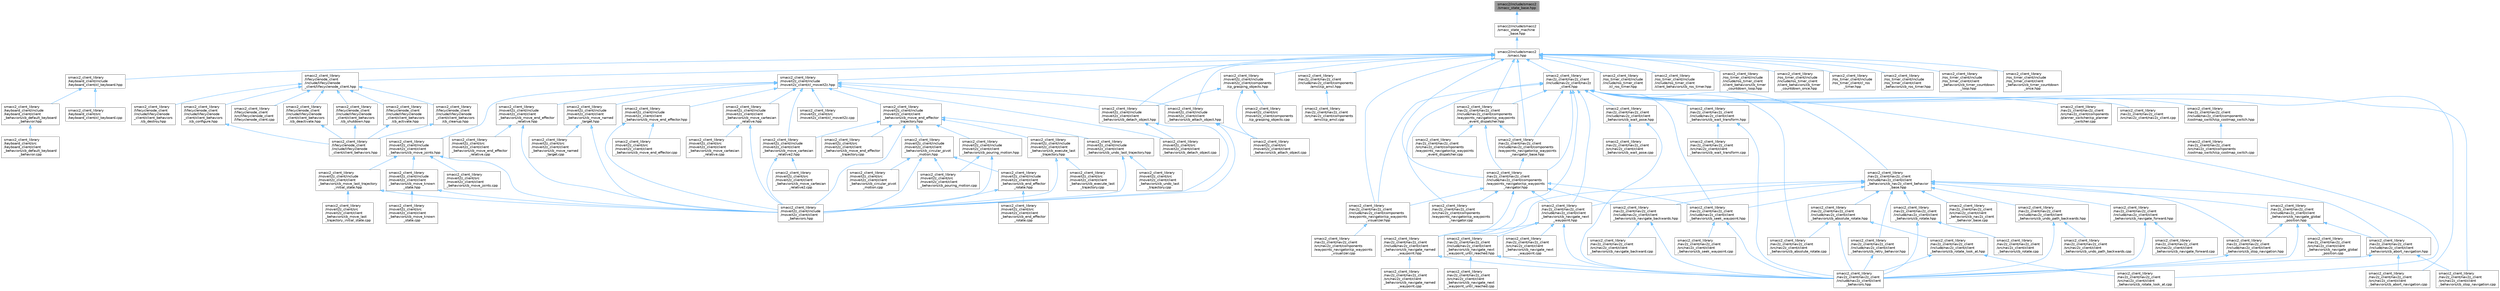 digraph "smacc2/include/smacc2/smacc_state_base.hpp"
{
 // LATEX_PDF_SIZE
  bgcolor="transparent";
  edge [fontname=Helvetica,fontsize=10,labelfontname=Helvetica,labelfontsize=10];
  node [fontname=Helvetica,fontsize=10,shape=box,height=0.2,width=0.4];
  Node1 [label="smacc2/include/smacc2\l/smacc_state_base.hpp",height=0.2,width=0.4,color="gray40", fillcolor="grey60", style="filled", fontcolor="black",tooltip=" "];
  Node1 -> Node2 [dir="back",color="steelblue1",style="solid"];
  Node2 [label="smacc2/include/smacc2\l/smacc_state_machine\l_base.hpp",height=0.2,width=0.4,color="grey40", fillcolor="white", style="filled",URL="$smacc__state__machine__base_8hpp.html",tooltip=" "];
  Node2 -> Node3 [dir="back",color="steelblue1",style="solid"];
  Node3 [label="smacc2/include/smacc2\l/smacc.hpp",height=0.2,width=0.4,color="grey40", fillcolor="white", style="filled",URL="$smacc_8hpp.html",tooltip=" "];
  Node3 -> Node4 [dir="back",color="steelblue1",style="solid"];
  Node4 [label="smacc2_client_library\l/keyboard_client/include\l/keyboard_client/cl_keyboard.hpp",height=0.2,width=0.4,color="grey40", fillcolor="white", style="filled",URL="$cl__keyboard_8hpp.html",tooltip=" "];
  Node4 -> Node5 [dir="back",color="steelblue1",style="solid"];
  Node5 [label="smacc2_client_library\l/keyboard_client/include\l/keyboard_client/client\l_behaviors/cb_default_keyboard\l_behavior.hpp",height=0.2,width=0.4,color="grey40", fillcolor="white", style="filled",URL="$cb__default__keyboard__behavior_8hpp.html",tooltip=" "];
  Node5 -> Node6 [dir="back",color="steelblue1",style="solid"];
  Node6 [label="smacc2_client_library\l/keyboard_client/src\l/keyboard_client/client\l_behaviors/cb_default_keyboard\l_behavior.cpp",height=0.2,width=0.4,color="grey40", fillcolor="white", style="filled",URL="$cb__default__keyboard__behavior_8cpp.html",tooltip=" "];
  Node4 -> Node7 [dir="back",color="steelblue1",style="solid"];
  Node7 [label="smacc2_client_library\l/keyboard_client/src\l/keyboard_client/cl_keyboard.cpp",height=0.2,width=0.4,color="grey40", fillcolor="white", style="filled",URL="$cl__keyboard_8cpp.html",tooltip=" "];
  Node3 -> Node8 [dir="back",color="steelblue1",style="solid"];
  Node8 [label="smacc2_client_library\l/lifecyclenode_client\l/include/lifecyclenode\l_client/lifecyclenode_client.hpp",height=0.2,width=0.4,color="grey40", fillcolor="white", style="filled",URL="$lifecyclenode__client_8hpp.html",tooltip=" "];
  Node8 -> Node9 [dir="back",color="steelblue1",style="solid"];
  Node9 [label="smacc2_client_library\l/lifecyclenode_client\l/include/lifecyclenode\l_client/client_behaviors\l/cb_activate.hpp",height=0.2,width=0.4,color="grey40", fillcolor="white", style="filled",URL="$cb__activate_8hpp.html",tooltip=" "];
  Node9 -> Node10 [dir="back",color="steelblue1",style="solid"];
  Node10 [label="smacc2_client_library\l/lifecyclenode_client\l/include/lifecyclenode\l_client/client_behaviors.hpp",height=0.2,width=0.4,color="grey40", fillcolor="white", style="filled",URL="$lifecyclenode__client_2include_2lifecyclenode__client_2client__behaviors_8hpp.html",tooltip=" "];
  Node8 -> Node11 [dir="back",color="steelblue1",style="solid"];
  Node11 [label="smacc2_client_library\l/lifecyclenode_client\l/include/lifecyclenode\l_client/client_behaviors\l/cb_cleanup.hpp",height=0.2,width=0.4,color="grey40", fillcolor="white", style="filled",URL="$cb__cleanup_8hpp.html",tooltip=" "];
  Node11 -> Node10 [dir="back",color="steelblue1",style="solid"];
  Node8 -> Node12 [dir="back",color="steelblue1",style="solid"];
  Node12 [label="smacc2_client_library\l/lifecyclenode_client\l/include/lifecyclenode\l_client/client_behaviors\l/cb_configure.hpp",height=0.2,width=0.4,color="grey40", fillcolor="white", style="filled",URL="$cb__configure_8hpp.html",tooltip=" "];
  Node12 -> Node10 [dir="back",color="steelblue1",style="solid"];
  Node8 -> Node13 [dir="back",color="steelblue1",style="solid"];
  Node13 [label="smacc2_client_library\l/lifecyclenode_client\l/include/lifecyclenode\l_client/client_behaviors\l/cb_deactivate.hpp",height=0.2,width=0.4,color="grey40", fillcolor="white", style="filled",URL="$cb__deactivate_8hpp.html",tooltip=" "];
  Node13 -> Node10 [dir="back",color="steelblue1",style="solid"];
  Node8 -> Node14 [dir="back",color="steelblue1",style="solid"];
  Node14 [label="smacc2_client_library\l/lifecyclenode_client\l/include/lifecyclenode\l_client/client_behaviors\l/cb_destroy.hpp",height=0.2,width=0.4,color="grey40", fillcolor="white", style="filled",URL="$cb__destroy_8hpp.html",tooltip=" "];
  Node8 -> Node15 [dir="back",color="steelblue1",style="solid"];
  Node15 [label="smacc2_client_library\l/lifecyclenode_client\l/include/lifecyclenode\l_client/client_behaviors\l/cb_shutdown.hpp",height=0.2,width=0.4,color="grey40", fillcolor="white", style="filled",URL="$cb__shutdown_8hpp.html",tooltip=" "];
  Node15 -> Node10 [dir="back",color="steelblue1",style="solid"];
  Node8 -> Node16 [dir="back",color="steelblue1",style="solid"];
  Node16 [label="smacc2_client_library\l/lifecyclenode_client\l/src/lifecyclenode_client\l/lifecyclenode_client.cpp",height=0.2,width=0.4,color="grey40", fillcolor="white", style="filled",URL="$lifecyclenode__client_8cpp.html",tooltip=" "];
  Node3 -> Node17 [dir="back",color="steelblue1",style="solid"];
  Node17 [label="smacc2_client_library\l/moveit2z_client/include\l/moveit2z_client/cl_moveit2z.hpp",height=0.2,width=0.4,color="grey40", fillcolor="white", style="filled",URL="$cl__moveit2z_8hpp.html",tooltip=" "];
  Node17 -> Node18 [dir="back",color="steelblue1",style="solid"];
  Node18 [label="smacc2_client_library\l/moveit2z_client/include\l/moveit2z_client/client\l_behaviors/cb_attach_object.hpp",height=0.2,width=0.4,color="grey40", fillcolor="white", style="filled",URL="$cb__attach__object_8hpp.html",tooltip=" "];
  Node18 -> Node19 [dir="back",color="steelblue1",style="solid"];
  Node19 [label="smacc2_client_library\l/moveit2z_client/include\l/moveit2z_client/client\l_behaviors.hpp",height=0.2,width=0.4,color="grey40", fillcolor="white", style="filled",URL="$moveit2z__client_2include_2moveit2z__client_2client__behaviors_8hpp.html",tooltip=" "];
  Node18 -> Node20 [dir="back",color="steelblue1",style="solid"];
  Node20 [label="smacc2_client_library\l/moveit2z_client/src\l/moveit2z_client/client\l_behaviors/cb_attach_object.cpp",height=0.2,width=0.4,color="grey40", fillcolor="white", style="filled",URL="$cb__attach__object_8cpp.html",tooltip=" "];
  Node17 -> Node21 [dir="back",color="steelblue1",style="solid"];
  Node21 [label="smacc2_client_library\l/moveit2z_client/include\l/moveit2z_client/client\l_behaviors/cb_detach_object.hpp",height=0.2,width=0.4,color="grey40", fillcolor="white", style="filled",URL="$cb__detach__object_8hpp.html",tooltip=" "];
  Node21 -> Node19 [dir="back",color="steelblue1",style="solid"];
  Node21 -> Node22 [dir="back",color="steelblue1",style="solid"];
  Node22 [label="smacc2_client_library\l/moveit2z_client/src\l/moveit2z_client/client\l_behaviors/cb_detach_object.cpp",height=0.2,width=0.4,color="grey40", fillcolor="white", style="filled",URL="$cb__detach__object_8cpp.html",tooltip=" "];
  Node17 -> Node23 [dir="back",color="steelblue1",style="solid"];
  Node23 [label="smacc2_client_library\l/moveit2z_client/include\l/moveit2z_client/client\l_behaviors/cb_move_cartesian\l_relative.hpp",height=0.2,width=0.4,color="grey40", fillcolor="white", style="filled",URL="$cb__move__cartesian__relative_8hpp.html",tooltip=" "];
  Node23 -> Node19 [dir="back",color="steelblue1",style="solid"];
  Node23 -> Node24 [dir="back",color="steelblue1",style="solid"];
  Node24 [label="smacc2_client_library\l/moveit2z_client/src\l/moveit2z_client/client\l_behaviors/cb_move_cartesian\l_relative.cpp",height=0.2,width=0.4,color="grey40", fillcolor="white", style="filled",URL="$cb__move__cartesian__relative_8cpp.html",tooltip=" "];
  Node17 -> Node25 [dir="back",color="steelblue1",style="solid"];
  Node25 [label="smacc2_client_library\l/moveit2z_client/include\l/moveit2z_client/client\l_behaviors/cb_move_cartesian\l_relative2.hpp",height=0.2,width=0.4,color="grey40", fillcolor="white", style="filled",URL="$cb__move__cartesian__relative2_8hpp.html",tooltip=" "];
  Node25 -> Node19 [dir="back",color="steelblue1",style="solid"];
  Node25 -> Node26 [dir="back",color="steelblue1",style="solid"];
  Node26 [label="smacc2_client_library\l/moveit2z_client/src\l/moveit2z_client/client\l_behaviors/cb_move_cartesian\l_relative2.cpp",height=0.2,width=0.4,color="grey40", fillcolor="white", style="filled",URL="$cb__move__cartesian__relative2_8cpp.html",tooltip=" "];
  Node17 -> Node27 [dir="back",color="steelblue1",style="solid"];
  Node27 [label="smacc2_client_library\l/moveit2z_client/include\l/moveit2z_client/client\l_behaviors/cb_move_end_effector.hpp",height=0.2,width=0.4,color="grey40", fillcolor="white", style="filled",URL="$cb__move__end__effector_8hpp.html",tooltip=" "];
  Node27 -> Node19 [dir="back",color="steelblue1",style="solid"];
  Node27 -> Node28 [dir="back",color="steelblue1",style="solid"];
  Node28 [label="smacc2_client_library\l/moveit2z_client/src\l/moveit2z_client/client\l_behaviors/cb_move_end_effector.cpp",height=0.2,width=0.4,color="grey40", fillcolor="white", style="filled",URL="$cb__move__end__effector_8cpp.html",tooltip=" "];
  Node17 -> Node29 [dir="back",color="steelblue1",style="solid"];
  Node29 [label="smacc2_client_library\l/moveit2z_client/include\l/moveit2z_client/client\l_behaviors/cb_move_end_effector\l_relative.hpp",height=0.2,width=0.4,color="grey40", fillcolor="white", style="filled",URL="$cb__move__end__effector__relative_8hpp.html",tooltip=" "];
  Node29 -> Node19 [dir="back",color="steelblue1",style="solid"];
  Node29 -> Node30 [dir="back",color="steelblue1",style="solid"];
  Node30 [label="smacc2_client_library\l/moveit2z_client/src\l/moveit2z_client/client\l_behaviors/cb_move_end_effector\l_relative.cpp",height=0.2,width=0.4,color="grey40", fillcolor="white", style="filled",URL="$cb__move__end__effector__relative_8cpp.html",tooltip=" "];
  Node17 -> Node31 [dir="back",color="steelblue1",style="solid"];
  Node31 [label="smacc2_client_library\l/moveit2z_client/include\l/moveit2z_client/client\l_behaviors/cb_move_end_effector\l_trajectory.hpp",height=0.2,width=0.4,color="grey40", fillcolor="white", style="filled",URL="$cb__move__end__effector__trajectory_8hpp.html",tooltip=" "];
  Node31 -> Node19 [dir="back",color="steelblue1",style="solid"];
  Node31 -> Node32 [dir="back",color="steelblue1",style="solid"];
  Node32 [label="smacc2_client_library\l/moveit2z_client/include\l/moveit2z_client/client\l_behaviors/cb_circular_pivot\l_motion.hpp",height=0.2,width=0.4,color="grey40", fillcolor="white", style="filled",URL="$cb__circular__pivot__motion_8hpp.html",tooltip=" "];
  Node32 -> Node19 [dir="back",color="steelblue1",style="solid"];
  Node32 -> Node33 [dir="back",color="steelblue1",style="solid"];
  Node33 [label="smacc2_client_library\l/moveit2z_client/include\l/moveit2z_client/client\l_behaviors/cb_end_effector\l_rotate.hpp",height=0.2,width=0.4,color="grey40", fillcolor="white", style="filled",URL="$cb__end__effector__rotate_8hpp.html",tooltip=" "];
  Node33 -> Node19 [dir="back",color="steelblue1",style="solid"];
  Node33 -> Node34 [dir="back",color="steelblue1",style="solid"];
  Node34 [label="smacc2_client_library\l/moveit2z_client/src\l/moveit2z_client/client\l_behaviors/cb_end_effector\l_rotate.cpp",height=0.2,width=0.4,color="grey40", fillcolor="white", style="filled",URL="$cb__end__effector__rotate_8cpp.html",tooltip=" "];
  Node32 -> Node35 [dir="back",color="steelblue1",style="solid"];
  Node35 [label="smacc2_client_library\l/moveit2z_client/src\l/moveit2z_client/client\l_behaviors/cb_circular_pivot\l_motion.cpp",height=0.2,width=0.4,color="grey40", fillcolor="white", style="filled",URL="$cb__circular__pivot__motion_8cpp.html",tooltip=" "];
  Node32 -> Node36 [dir="back",color="steelblue1",style="solid"];
  Node36 [label="smacc2_client_library\l/moveit2z_client/src\l/moveit2z_client/client\l_behaviors/cb_pouring_motion.cpp",height=0.2,width=0.4,color="grey40", fillcolor="white", style="filled",URL="$cb__pouring__motion_8cpp.html",tooltip=" "];
  Node31 -> Node37 [dir="back",color="steelblue1",style="solid"];
  Node37 [label="smacc2_client_library\l/moveit2z_client/include\l/moveit2z_client/client\l_behaviors/cb_execute_last\l_trajectory.hpp",height=0.2,width=0.4,color="grey40", fillcolor="white", style="filled",URL="$cb__execute__last__trajectory_8hpp.html",tooltip=" "];
  Node37 -> Node19 [dir="back",color="steelblue1",style="solid"];
  Node37 -> Node38 [dir="back",color="steelblue1",style="solid"];
  Node38 [label="smacc2_client_library\l/moveit2z_client/src\l/moveit2z_client/client\l_behaviors/cb_execute_last\l_trajectory.cpp",height=0.2,width=0.4,color="grey40", fillcolor="white", style="filled",URL="$cb__execute__last__trajectory_8cpp.html",tooltip=" "];
  Node31 -> Node25 [dir="back",color="steelblue1",style="solid"];
  Node31 -> Node39 [dir="back",color="steelblue1",style="solid"];
  Node39 [label="smacc2_client_library\l/moveit2z_client/include\l/moveit2z_client/client\l_behaviors/cb_pouring_motion.hpp",height=0.2,width=0.4,color="grey40", fillcolor="white", style="filled",URL="$cb__pouring__motion_8hpp.html",tooltip=" "];
  Node39 -> Node19 [dir="back",color="steelblue1",style="solid"];
  Node39 -> Node36 [dir="back",color="steelblue1",style="solid"];
  Node31 -> Node40 [dir="back",color="steelblue1",style="solid"];
  Node40 [label="smacc2_client_library\l/moveit2z_client/include\l/moveit2z_client/client\l_behaviors/cb_undo_last_trajectory.hpp",height=0.2,width=0.4,color="grey40", fillcolor="white", style="filled",URL="$cb__undo__last__trajectory_8hpp.html",tooltip=" "];
  Node40 -> Node19 [dir="back",color="steelblue1",style="solid"];
  Node40 -> Node41 [dir="back",color="steelblue1",style="solid"];
  Node41 [label="smacc2_client_library\l/moveit2z_client/src\l/moveit2z_client/client\l_behaviors/cb_undo_last\l_trajectory.cpp",height=0.2,width=0.4,color="grey40", fillcolor="white", style="filled",URL="$cb__undo__last__trajectory_8cpp.html",tooltip=" "];
  Node31 -> Node42 [dir="back",color="steelblue1",style="solid"];
  Node42 [label="smacc2_client_library\l/moveit2z_client/src\l/moveit2z_client/client\l_behaviors/cb_move_end_effector\l_trajectory.cpp",height=0.2,width=0.4,color="grey40", fillcolor="white", style="filled",URL="$cb__move__end__effector__trajectory_8cpp.html",tooltip=" "];
  Node17 -> Node43 [dir="back",color="steelblue1",style="solid"];
  Node43 [label="smacc2_client_library\l/moveit2z_client/include\l/moveit2z_client/client\l_behaviors/cb_move_joints.hpp",height=0.2,width=0.4,color="grey40", fillcolor="white", style="filled",URL="$cb__move__joints_8hpp.html",tooltip=" "];
  Node43 -> Node19 [dir="back",color="steelblue1",style="solid"];
  Node43 -> Node44 [dir="back",color="steelblue1",style="solid"];
  Node44 [label="smacc2_client_library\l/moveit2z_client/include\l/moveit2z_client/client\l_behaviors/cb_move_known\l_state.hpp",height=0.2,width=0.4,color="grey40", fillcolor="white", style="filled",URL="$cb__move__known__state_8hpp.html",tooltip=" "];
  Node44 -> Node19 [dir="back",color="steelblue1",style="solid"];
  Node44 -> Node45 [dir="back",color="steelblue1",style="solid"];
  Node45 [label="smacc2_client_library\l/moveit2z_client/src\l/moveit2z_client/client\l_behaviors/cb_move_known\l_state.cpp",height=0.2,width=0.4,color="grey40", fillcolor="white", style="filled",URL="$cb__move__known__state_8cpp.html",tooltip=" "];
  Node43 -> Node46 [dir="back",color="steelblue1",style="solid"];
  Node46 [label="smacc2_client_library\l/moveit2z_client/include\l/moveit2z_client/client\l_behaviors/cb_move_last_trajectory\l_initial_state.hpp",height=0.2,width=0.4,color="grey40", fillcolor="white", style="filled",URL="$cb__move__last__trajectory__initial__state_8hpp.html",tooltip=" "];
  Node46 -> Node19 [dir="back",color="steelblue1",style="solid"];
  Node46 -> Node47 [dir="back",color="steelblue1",style="solid"];
  Node47 [label="smacc2_client_library\l/moveit2z_client/src\l/moveit2z_client/client\l_behaviors/cb_move_last\l_trajectory_initial_state.cpp",height=0.2,width=0.4,color="grey40", fillcolor="white", style="filled",URL="$cb__move__last__trajectory__initial__state_8cpp.html",tooltip=" "];
  Node43 -> Node48 [dir="back",color="steelblue1",style="solid"];
  Node48 [label="smacc2_client_library\l/moveit2z_client/src\l/moveit2z_client/client\l_behaviors/cb_move_joints.cpp",height=0.2,width=0.4,color="grey40", fillcolor="white", style="filled",URL="$cb__move__joints_8cpp.html",tooltip=" "];
  Node17 -> Node49 [dir="back",color="steelblue1",style="solid"];
  Node49 [label="smacc2_client_library\l/moveit2z_client/include\l/moveit2z_client/client\l_behaviors/cb_move_named\l_target.hpp",height=0.2,width=0.4,color="grey40", fillcolor="white", style="filled",URL="$cb__move__named__target_8hpp.html",tooltip=" "];
  Node49 -> Node19 [dir="back",color="steelblue1",style="solid"];
  Node49 -> Node50 [dir="back",color="steelblue1",style="solid"];
  Node50 [label="smacc2_client_library\l/moveit2z_client/src\l/moveit2z_client/client\l_behaviors/cb_move_named\l_target.cpp",height=0.2,width=0.4,color="grey40", fillcolor="white", style="filled",URL="$cb__move__named__target_8cpp.html",tooltip=" "];
  Node17 -> Node51 [dir="back",color="steelblue1",style="solid"];
  Node51 [label="smacc2_client_library\l/moveit2z_client/src\l/moveit2z_client/cl_moveit2z.cpp",height=0.2,width=0.4,color="grey40", fillcolor="white", style="filled",URL="$cl__moveit2z_8cpp.html",tooltip=" "];
  Node17 -> Node22 [dir="back",color="steelblue1",style="solid"];
  Node3 -> Node18 [dir="back",color="steelblue1",style="solid"];
  Node3 -> Node21 [dir="back",color="steelblue1",style="solid"];
  Node3 -> Node52 [dir="back",color="steelblue1",style="solid"];
  Node52 [label="smacc2_client_library\l/moveit2z_client/include\l/moveit2z_client/components\l/cp_grasping_objects.hpp",height=0.2,width=0.4,color="grey40", fillcolor="white", style="filled",URL="$cp__grasping__objects_8hpp.html",tooltip=" "];
  Node52 -> Node21 [dir="back",color="steelblue1",style="solid"];
  Node52 -> Node20 [dir="back",color="steelblue1",style="solid"];
  Node52 -> Node53 [dir="back",color="steelblue1",style="solid"];
  Node53 [label="smacc2_client_library\l/moveit2z_client/src\l/moveit2z_client/components\l/cp_grasping_objects.cpp",height=0.2,width=0.4,color="grey40", fillcolor="white", style="filled",URL="$cp__grasping__objects_8cpp.html",tooltip=" "];
  Node3 -> Node54 [dir="back",color="steelblue1",style="solid"];
  Node54 [label="smacc2_client_library\l/nav2z_client/nav2z_client\l/include/nav2z_client/components\l/amcl/cp_amcl.hpp",height=0.2,width=0.4,color="grey40", fillcolor="white", style="filled",URL="$cp__amcl_8hpp.html",tooltip=" "];
  Node54 -> Node55 [dir="back",color="steelblue1",style="solid"];
  Node55 [label="smacc2_client_library\l/nav2z_client/nav2z_client\l/src/nav2z_client/components\l/amcl/cp_amcl.cpp",height=0.2,width=0.4,color="grey40", fillcolor="white", style="filled",URL="$cp__amcl_8cpp.html",tooltip=" "];
  Node3 -> Node56 [dir="back",color="steelblue1",style="solid"];
  Node56 [label="smacc2_client_library\l/nav2z_client/nav2z_client\l/include/nav2z_client/components\l/waypoints_navigator/cp_waypoints\l_event_dispatcher.hpp",height=0.2,width=0.4,color="grey40", fillcolor="white", style="filled",URL="$cp__waypoints__event__dispatcher_8hpp.html",tooltip=" "];
  Node56 -> Node57 [dir="back",color="steelblue1",style="solid"];
  Node57 [label="smacc2_client_library\l/nav2z_client/nav2z_client\l/include/nav2z_client/components\l/waypoints_navigator/cp_waypoints\l_navigator.hpp",height=0.2,width=0.4,color="grey40", fillcolor="white", style="filled",URL="$cp__waypoints__navigator_8hpp.html",tooltip=" "];
  Node57 -> Node58 [dir="back",color="steelblue1",style="solid"];
  Node58 [label="smacc2_client_library\l/nav2z_client/nav2z_client\l/include/nav2z_client/client\l_behaviors/cb_navigate_backwards.hpp",height=0.2,width=0.4,color="grey40", fillcolor="white", style="filled",URL="$cb__navigate__backwards_8hpp.html",tooltip=" "];
  Node58 -> Node59 [dir="back",color="steelblue1",style="solid"];
  Node59 [label="smacc2_client_library\l/nav2z_client/nav2z_client\l/include/nav2z_client/client\l_behaviors.hpp",height=0.2,width=0.4,color="grey40", fillcolor="white", style="filled",URL="$nav2z__client_2nav2z__client_2include_2nav2z__client_2client__behaviors_8hpp.html",tooltip=" "];
  Node58 -> Node60 [dir="back",color="steelblue1",style="solid"];
  Node60 [label="smacc2_client_library\l/nav2z_client/nav2z_client\l/src/nav2z_client/client\l_behaviors/cb_navigate_backward.cpp",height=0.2,width=0.4,color="grey40", fillcolor="white", style="filled",URL="$cb__navigate__backward_8cpp.html",tooltip=" "];
  Node57 -> Node61 [dir="back",color="steelblue1",style="solid"];
  Node61 [label="smacc2_client_library\l/nav2z_client/nav2z_client\l/include/nav2z_client/client\l_behaviors/cb_navigate_named\l_waypoint.hpp",height=0.2,width=0.4,color="grey40", fillcolor="white", style="filled",URL="$cb__navigate__named__waypoint_8hpp.html",tooltip=" "];
  Node61 -> Node59 [dir="back",color="steelblue1",style="solid"];
  Node61 -> Node62 [dir="back",color="steelblue1",style="solid"];
  Node62 [label="smacc2_client_library\l/nav2z_client/nav2z_client\l/src/nav2z_client/client\l_behaviors/cb_navigate_named\l_waypoint.cpp",height=0.2,width=0.4,color="grey40", fillcolor="white", style="filled",URL="$cb__navigate__named__waypoint_8cpp.html",tooltip=" "];
  Node57 -> Node63 [dir="back",color="steelblue1",style="solid"];
  Node63 [label="smacc2_client_library\l/nav2z_client/nav2z_client\l/include/nav2z_client/client\l_behaviors/cb_navigate_next\l_waypoint.hpp",height=0.2,width=0.4,color="grey40", fillcolor="white", style="filled",URL="$cb__navigate__next__waypoint_8hpp.html",tooltip=" "];
  Node63 -> Node59 [dir="back",color="steelblue1",style="solid"];
  Node63 -> Node61 [dir="back",color="steelblue1",style="solid"];
  Node63 -> Node64 [dir="back",color="steelblue1",style="solid"];
  Node64 [label="smacc2_client_library\l/nav2z_client/nav2z_client\l/include/nav2z_client/client\l_behaviors/cb_navigate_next\l_waypoint_until_reached.hpp",height=0.2,width=0.4,color="grey40", fillcolor="white", style="filled",URL="$cb__navigate__next__waypoint__until__reached_8hpp.html",tooltip=" "];
  Node64 -> Node59 [dir="back",color="steelblue1",style="solid"];
  Node64 -> Node65 [dir="back",color="steelblue1",style="solid"];
  Node65 [label="smacc2_client_library\l/nav2z_client/nav2z_client\l/src/nav2z_client/client\l_behaviors/cb_navigate_next\l_waypoint_until_reached.cpp",height=0.2,width=0.4,color="grey40", fillcolor="white", style="filled",URL="$cb__navigate__next__waypoint__until__reached_8cpp.html",tooltip=" "];
  Node63 -> Node66 [dir="back",color="steelblue1",style="solid"];
  Node66 [label="smacc2_client_library\l/nav2z_client/nav2z_client\l/src/nav2z_client/client\l_behaviors/cb_navigate_next\l_waypoint.cpp",height=0.2,width=0.4,color="grey40", fillcolor="white", style="filled",URL="$cb__navigate__next__waypoint_8cpp.html",tooltip=" "];
  Node57 -> Node67 [dir="back",color="steelblue1",style="solid"];
  Node67 [label="smacc2_client_library\l/nav2z_client/nav2z_client\l/include/nav2z_client/client\l_behaviors/cb_seek_waypoint.hpp",height=0.2,width=0.4,color="grey40", fillcolor="white", style="filled",URL="$cb__seek__waypoint_8hpp.html",tooltip=" "];
  Node67 -> Node59 [dir="back",color="steelblue1",style="solid"];
  Node67 -> Node68 [dir="back",color="steelblue1",style="solid"];
  Node68 [label="smacc2_client_library\l/nav2z_client/nav2z_client\l/src/nav2z_client/client\l_behaviors/cb_seek_waypoint.cpp",height=0.2,width=0.4,color="grey40", fillcolor="white", style="filled",URL="$cb__seek__waypoint_8cpp.html",tooltip=" "];
  Node57 -> Node69 [dir="back",color="steelblue1",style="solid"];
  Node69 [label="smacc2_client_library\l/nav2z_client/nav2z_client\l/include/nav2z_client/components\l/waypoints_navigator/cp_waypoints\l_visualizer.hpp",height=0.2,width=0.4,color="grey40", fillcolor="white", style="filled",URL="$cp__waypoints__visualizer_8hpp.html",tooltip=" "];
  Node69 -> Node70 [dir="back",color="steelblue1",style="solid"];
  Node70 [label="smacc2_client_library\l/nav2z_client/nav2z_client\l/src/nav2z_client/components\l/waypoints_navigator/cp_waypoints\l_visualizer.cpp",height=0.2,width=0.4,color="grey40", fillcolor="white", style="filled",URL="$cp__waypoints__visualizer_8cpp.html",tooltip=" "];
  Node57 -> Node71 [dir="back",color="steelblue1",style="solid"];
  Node71 [label="smacc2_client_library\l/nav2z_client/nav2z_client\l/src/nav2z_client/components\l/waypoints_navigator/cp_waypoints\l_navigator.cpp",height=0.2,width=0.4,color="grey40", fillcolor="white", style="filled",URL="$cp__waypoints__navigator_8cpp.html",tooltip=" "];
  Node56 -> Node72 [dir="back",color="steelblue1",style="solid"];
  Node72 [label="smacc2_client_library\l/nav2z_client/nav2z_client\l/include/nav2z_client/components\l/waypoints_navigator/cp_waypoints\l_navigator_base.hpp",height=0.2,width=0.4,color="grey40", fillcolor="white", style="filled",URL="$cp__waypoints__navigator__base_8hpp.html",tooltip=" "];
  Node72 -> Node57 [dir="back",color="steelblue1",style="solid"];
  Node56 -> Node73 [dir="back",color="steelblue1",style="solid"];
  Node73 [label="smacc2_client_library\l/nav2z_client/nav2z_client\l/src/nav2z_client/components\l/waypoints_navigator/cp_waypoints\l_event_dispatcher.cpp",height=0.2,width=0.4,color="grey40", fillcolor="white", style="filled",URL="$cp__waypoints__event__dispatcher_8cpp.html",tooltip=" "];
  Node3 -> Node57 [dir="back",color="steelblue1",style="solid"];
  Node3 -> Node72 [dir="back",color="steelblue1",style="solid"];
  Node3 -> Node69 [dir="back",color="steelblue1",style="solid"];
  Node3 -> Node74 [dir="back",color="steelblue1",style="solid"];
  Node74 [label="smacc2_client_library\l/nav2z_client/nav2z_client\l/include/nav2z_client/nav2z\l_client.hpp",height=0.2,width=0.4,color="grey40", fillcolor="white", style="filled",URL="$nav2z__client_8hpp.html",tooltip=" "];
  Node74 -> Node75 [dir="back",color="steelblue1",style="solid"];
  Node75 [label="smacc2_client_library\l/nav2z_client/nav2z_client\l/include/nav2z_client/client\l_behaviors/cb_nav2z_client_behavior\l_base.hpp",height=0.2,width=0.4,color="grey40", fillcolor="white", style="filled",URL="$cb__nav2z__client__behavior__base_8hpp.html",tooltip=" "];
  Node75 -> Node76 [dir="back",color="steelblue1",style="solid"];
  Node76 [label="smacc2_client_library\l/nav2z_client/nav2z_client\l/include/nav2z_client/client\l_behaviors/cb_abort_navigation.hpp",height=0.2,width=0.4,color="grey40", fillcolor="white", style="filled",URL="$cb__abort__navigation_8hpp.html",tooltip=" "];
  Node76 -> Node59 [dir="back",color="steelblue1",style="solid"];
  Node76 -> Node77 [dir="back",color="steelblue1",style="solid"];
  Node77 [label="smacc2_client_library\l/nav2z_client/nav2z_client\l/src/nav2z_client/client\l_behaviors/cb_abort_navigation.cpp",height=0.2,width=0.4,color="grey40", fillcolor="white", style="filled",URL="$cb__abort__navigation_8cpp.html",tooltip=" "];
  Node76 -> Node78 [dir="back",color="steelblue1",style="solid"];
  Node78 [label="smacc2_client_library\l/nav2z_client/nav2z_client\l/src/nav2z_client/client\l_behaviors/cb_stop_navigation.cpp",height=0.2,width=0.4,color="grey40", fillcolor="white", style="filled",URL="$cb__stop__navigation_8cpp.html",tooltip=" "];
  Node75 -> Node79 [dir="back",color="steelblue1",style="solid"];
  Node79 [label="smacc2_client_library\l/nav2z_client/nav2z_client\l/include/nav2z_client/client\l_behaviors/cb_absolute_rotate.hpp",height=0.2,width=0.4,color="grey40", fillcolor="white", style="filled",URL="$cb__absolute__rotate_8hpp.html",tooltip=" "];
  Node79 -> Node59 [dir="back",color="steelblue1",style="solid"];
  Node79 -> Node80 [dir="back",color="steelblue1",style="solid"];
  Node80 [label="smacc2_client_library\l/nav2z_client/nav2z_client\l/include/nav2z_client/client\l_behaviors/cb_rotate_look_at.hpp",height=0.2,width=0.4,color="grey40", fillcolor="white", style="filled",URL="$cb__rotate__look__at_8hpp.html",tooltip=" "];
  Node80 -> Node59 [dir="back",color="steelblue1",style="solid"];
  Node80 -> Node81 [dir="back",color="steelblue1",style="solid"];
  Node81 [label="smacc2_client_library\l/nav2z_client/nav2z_client\l/src/nav2z_client/client\l_behaviors/cb_rotate_look_at.cpp",height=0.2,width=0.4,color="grey40", fillcolor="white", style="filled",URL="$cb__rotate__look__at_8cpp.html",tooltip=" "];
  Node79 -> Node82 [dir="back",color="steelblue1",style="solid"];
  Node82 [label="smacc2_client_library\l/nav2z_client/nav2z_client\l/src/nav2z_client/client\l_behaviors/cb_absolute_rotate.cpp",height=0.2,width=0.4,color="grey40", fillcolor="white", style="filled",URL="$cb__absolute__rotate_8cpp.html",tooltip=" "];
  Node75 -> Node58 [dir="back",color="steelblue1",style="solid"];
  Node75 -> Node83 [dir="back",color="steelblue1",style="solid"];
  Node83 [label="smacc2_client_library\l/nav2z_client/nav2z_client\l/include/nav2z_client/client\l_behaviors/cb_navigate_forward.hpp",height=0.2,width=0.4,color="grey40", fillcolor="white", style="filled",URL="$cb__navigate__forward_8hpp.html",tooltip=" "];
  Node83 -> Node59 [dir="back",color="steelblue1",style="solid"];
  Node83 -> Node84 [dir="back",color="steelblue1",style="solid"];
  Node84 [label="smacc2_client_library\l/nav2z_client/nav2z_client\l/src/nav2z_client/client\l_behaviors/cb_navigate_forward.cpp",height=0.2,width=0.4,color="grey40", fillcolor="white", style="filled",URL="$cb__navigate__forward_8cpp.html",tooltip=" "];
  Node75 -> Node85 [dir="back",color="steelblue1",style="solid"];
  Node85 [label="smacc2_client_library\l/nav2z_client/nav2z_client\l/include/nav2z_client/client\l_behaviors/cb_navigate_global\l_position.hpp",height=0.2,width=0.4,color="grey40", fillcolor="white", style="filled",URL="$cb__navigate__global__position_8hpp.html",tooltip=" "];
  Node85 -> Node59 [dir="back",color="steelblue1",style="solid"];
  Node85 -> Node76 [dir="back",color="steelblue1",style="solid"];
  Node85 -> Node86 [dir="back",color="steelblue1",style="solid"];
  Node86 [label="smacc2_client_library\l/nav2z_client/nav2z_client\l/include/nav2z_client/client\l_behaviors/cb_stop_navigation.hpp",height=0.2,width=0.4,color="grey40", fillcolor="white", style="filled",URL="$cb__stop__navigation_8hpp.html",tooltip=" "];
  Node86 -> Node59 [dir="back",color="steelblue1",style="solid"];
  Node85 -> Node87 [dir="back",color="steelblue1",style="solid"];
  Node87 [label="smacc2_client_library\l/nav2z_client/nav2z_client\l/src/nav2z_client/client\l_behaviors/cb_navigate_global\l_position.cpp",height=0.2,width=0.4,color="grey40", fillcolor="white", style="filled",URL="$cb__navigate__global__position_8cpp.html",tooltip=" "];
  Node75 -> Node61 [dir="back",color="steelblue1",style="solid"];
  Node75 -> Node63 [dir="back",color="steelblue1",style="solid"];
  Node75 -> Node88 [dir="back",color="steelblue1",style="solid"];
  Node88 [label="smacc2_client_library\l/nav2z_client/nav2z_client\l/include/nav2z_client/client\l_behaviors/cb_retry_behavior.hpp",height=0.2,width=0.4,color="grey40", fillcolor="white", style="filled",URL="$cb__retry__behavior_8hpp.html",tooltip=" "];
  Node88 -> Node59 [dir="back",color="steelblue1",style="solid"];
  Node75 -> Node89 [dir="back",color="steelblue1",style="solid"];
  Node89 [label="smacc2_client_library\l/nav2z_client/nav2z_client\l/include/nav2z_client/client\l_behaviors/cb_rotate.hpp",height=0.2,width=0.4,color="grey40", fillcolor="white", style="filled",URL="$cb__rotate_8hpp.html",tooltip=" "];
  Node89 -> Node59 [dir="back",color="steelblue1",style="solid"];
  Node89 -> Node90 [dir="back",color="steelblue1",style="solid"];
  Node90 [label="smacc2_client_library\l/nav2z_client/nav2z_client\l/src/nav2z_client/client\l_behaviors/cb_rotate.cpp",height=0.2,width=0.4,color="grey40", fillcolor="white", style="filled",URL="$cb__rotate_8cpp.html",tooltip=" "];
  Node75 -> Node67 [dir="back",color="steelblue1",style="solid"];
  Node75 -> Node86 [dir="back",color="steelblue1",style="solid"];
  Node75 -> Node91 [dir="back",color="steelblue1",style="solid"];
  Node91 [label="smacc2_client_library\l/nav2z_client/nav2z_client\l/include/nav2z_client/client\l_behaviors/cb_undo_path_backwards.hpp",height=0.2,width=0.4,color="grey40", fillcolor="white", style="filled",URL="$cb__undo__path__backwards_8hpp.html",tooltip=" "];
  Node91 -> Node59 [dir="back",color="steelblue1",style="solid"];
  Node91 -> Node92 [dir="back",color="steelblue1",style="solid"];
  Node92 [label="smacc2_client_library\l/nav2z_client/nav2z_client\l/src/nav2z_client/client\l_behaviors/cb_undo_path_backwards.cpp",height=0.2,width=0.4,color="grey40", fillcolor="white", style="filled",URL="$cb__undo__path__backwards_8cpp.html",tooltip=" "];
  Node75 -> Node93 [dir="back",color="steelblue1",style="solid"];
  Node93 [label="smacc2_client_library\l/nav2z_client/nav2z_client\l/src/nav2z_client/client\l_behaviors/cb_nav2z_client\l_behavior_base.cpp",height=0.2,width=0.4,color="grey40", fillcolor="white", style="filled",URL="$cb__nav2z__client__behavior__base_8cpp.html",tooltip=" "];
  Node74 -> Node61 [dir="back",color="steelblue1",style="solid"];
  Node74 -> Node63 [dir="back",color="steelblue1",style="solid"];
  Node74 -> Node67 [dir="back",color="steelblue1",style="solid"];
  Node74 -> Node94 [dir="back",color="steelblue1",style="solid"];
  Node94 [label="smacc2_client_library\l/nav2z_client/nav2z_client\l/include/nav2z_client/client\l_behaviors/cb_wait_pose.hpp",height=0.2,width=0.4,color="grey40", fillcolor="white", style="filled",URL="$cb__wait__pose_8hpp.html",tooltip=" "];
  Node94 -> Node59 [dir="back",color="steelblue1",style="solid"];
  Node94 -> Node95 [dir="back",color="steelblue1",style="solid"];
  Node95 [label="smacc2_client_library\l/nav2z_client/nav2z_client\l/src/nav2z_client/client\l_behaviors/cb_wait_pose.cpp",height=0.2,width=0.4,color="grey40", fillcolor="white", style="filled",URL="$cb__wait__pose_8cpp.html",tooltip=" "];
  Node74 -> Node96 [dir="back",color="steelblue1",style="solid"];
  Node96 [label="smacc2_client_library\l/nav2z_client/nav2z_client\l/include/nav2z_client/client\l_behaviors/cb_wait_transform.hpp",height=0.2,width=0.4,color="grey40", fillcolor="white", style="filled",URL="$cb__wait__transform_8hpp.html",tooltip=" "];
  Node96 -> Node59 [dir="back",color="steelblue1",style="solid"];
  Node96 -> Node97 [dir="back",color="steelblue1",style="solid"];
  Node97 [label="smacc2_client_library\l/nav2z_client/nav2z_client\l/src/nav2z_client/client\l_behaviors/cb_wait_transform.cpp",height=0.2,width=0.4,color="grey40", fillcolor="white", style="filled",URL="$cb__wait__transform_8cpp.html",tooltip=" "];
  Node74 -> Node98 [dir="back",color="steelblue1",style="solid"];
  Node98 [label="smacc2_client_library\l/nav2z_client/nav2z_client\l/include/nav2z_client/components\l/costmap_switch/cp_costmap_switch.hpp",height=0.2,width=0.4,color="grey40", fillcolor="white", style="filled",URL="$cp__costmap__switch_8hpp.html",tooltip=" "];
  Node98 -> Node99 [dir="back",color="steelblue1",style="solid"];
  Node99 [label="smacc2_client_library\l/nav2z_client/nav2z_client\l/src/nav2z_client/components\l/costmap_switch/cp_costmap_switch.cpp",height=0.2,width=0.4,color="grey40", fillcolor="white", style="filled",URL="$cp__costmap__switch_8cpp.html",tooltip=" "];
  Node74 -> Node56 [dir="back",color="steelblue1",style="solid"];
  Node74 -> Node57 [dir="back",color="steelblue1",style="solid"];
  Node74 -> Node72 [dir="back",color="steelblue1",style="solid"];
  Node74 -> Node69 [dir="back",color="steelblue1",style="solid"];
  Node74 -> Node77 [dir="back",color="steelblue1",style="solid"];
  Node74 -> Node82 [dir="back",color="steelblue1",style="solid"];
  Node74 -> Node81 [dir="back",color="steelblue1",style="solid"];
  Node74 -> Node78 [dir="back",color="steelblue1",style="solid"];
  Node74 -> Node100 [dir="back",color="steelblue1",style="solid"];
  Node100 [label="smacc2_client_library\l/nav2z_client/nav2z_client\l/src/nav2z_client/components\l/planner_switcher/cp_planner\l_switcher.cpp",height=0.2,width=0.4,color="grey40", fillcolor="white", style="filled",URL="$cp__planner__switcher_8cpp.html",tooltip=" "];
  Node74 -> Node71 [dir="back",color="steelblue1",style="solid"];
  Node74 -> Node101 [dir="back",color="steelblue1",style="solid"];
  Node101 [label="smacc2_client_library\l/nav2z_client/nav2z_client\l/src/nav2z_client/nav2z_client.cpp",height=0.2,width=0.4,color="grey40", fillcolor="white", style="filled",URL="$nav2z__client_8cpp.html",tooltip=" "];
  Node3 -> Node102 [dir="back",color="steelblue1",style="solid"];
  Node102 [label="smacc2_client_library\l/ros_timer_client/include\l/include/ros_timer_client\l/cl_ros_timer.hpp",height=0.2,width=0.4,color="grey40", fillcolor="white", style="filled",URL="$include_2ros__timer__client_2cl__ros__timer_8hpp.html",tooltip=" "];
  Node3 -> Node103 [dir="back",color="steelblue1",style="solid"];
  Node103 [label="smacc2_client_library\l/ros_timer_client/include\l/include/ros_timer_client\l/client_behaviors/cb_ros_timer.hpp",height=0.2,width=0.4,color="grey40", fillcolor="white", style="filled",URL="$include_2ros__timer__client_2client__behaviors_2cb__ros__timer_8hpp.html",tooltip=" "];
  Node3 -> Node104 [dir="back",color="steelblue1",style="solid"];
  Node104 [label="smacc2_client_library\l/ros_timer_client/include\l/include/ros_timer_client\l/client_behaviors/cb_timer\l_countdown_loop.hpp",height=0.2,width=0.4,color="grey40", fillcolor="white", style="filled",URL="$include_2ros__timer__client_2client__behaviors_2cb__timer__countdown__loop_8hpp.html",tooltip=" "];
  Node3 -> Node105 [dir="back",color="steelblue1",style="solid"];
  Node105 [label="smacc2_client_library\l/ros_timer_client/include\l/include/ros_timer_client\l/client_behaviors/cb_timer\l_countdown_once.hpp",height=0.2,width=0.4,color="grey40", fillcolor="white", style="filled",URL="$include_2ros__timer__client_2client__behaviors_2cb__timer__countdown__once_8hpp.html",tooltip=" "];
  Node3 -> Node106 [dir="back",color="steelblue1",style="solid"];
  Node106 [label="smacc2_client_library\l/ros_timer_client/include\l/ros_timer_client/cl_ros\l_timer.hpp",height=0.2,width=0.4,color="grey40", fillcolor="white", style="filled",URL="$ros__timer__client_2cl__ros__timer_8hpp.html",tooltip=" "];
  Node3 -> Node107 [dir="back",color="steelblue1",style="solid"];
  Node107 [label="smacc2_client_library\l/ros_timer_client/include\l/ros_timer_client/client\l_behaviors/cb_ros_timer.hpp",height=0.2,width=0.4,color="grey40", fillcolor="white", style="filled",URL="$ros__timer__client_2client__behaviors_2cb__ros__timer_8hpp.html",tooltip=" "];
  Node3 -> Node108 [dir="back",color="steelblue1",style="solid"];
  Node108 [label="smacc2_client_library\l/ros_timer_client/include\l/ros_timer_client/client\l_behaviors/cb_timer_countdown\l_loop.hpp",height=0.2,width=0.4,color="grey40", fillcolor="white", style="filled",URL="$ros__timer__client_2client__behaviors_2cb__timer__countdown__loop_8hpp.html",tooltip=" "];
  Node3 -> Node109 [dir="back",color="steelblue1",style="solid"];
  Node109 [label="smacc2_client_library\l/ros_timer_client/include\l/ros_timer_client/client\l_behaviors/cb_timer_countdown\l_once.hpp",height=0.2,width=0.4,color="grey40", fillcolor="white", style="filled",URL="$ros__timer__client_2client__behaviors_2cb__timer__countdown__once_8hpp.html",tooltip=" "];
}
